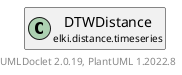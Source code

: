@startuml
    remove .*\.(Instance|Par|Parameterizer|Factory)$
    set namespaceSeparator none
    hide empty fields
    hide empty methods

    class "<size:14>DTWDistance.Par\n<size:10>elki.distance.timeseries" as elki.distance.timeseries.DTWDistance.Par [[DTWDistance.Par.html]] {
        +make(): DTWDistance
    }

    abstract class "<size:14>AbstractEditDistance.Par\n<size:10>elki.distance.timeseries" as elki.distance.timeseries.AbstractEditDistance.Par [[AbstractEditDistance.Par.html]]
    class "<size:14>DTWDistance\n<size:10>elki.distance.timeseries" as elki.distance.timeseries.DTWDistance [[DTWDistance.html]]

    elki.distance.timeseries.AbstractEditDistance.Par <|-- elki.distance.timeseries.DTWDistance.Par
    elki.distance.timeseries.DTWDistance +-- elki.distance.timeseries.DTWDistance.Par

    center footer UMLDoclet 2.0.19, PlantUML 1.2022.8
@enduml
